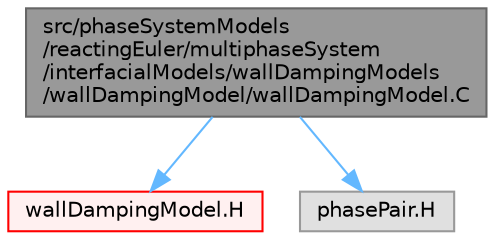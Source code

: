 digraph "src/phaseSystemModels/reactingEuler/multiphaseSystem/interfacialModels/wallDampingModels/wallDampingModel/wallDampingModel.C"
{
 // LATEX_PDF_SIZE
  bgcolor="transparent";
  edge [fontname=Helvetica,fontsize=10,labelfontname=Helvetica,labelfontsize=10];
  node [fontname=Helvetica,fontsize=10,shape=box,height=0.2,width=0.4];
  Node1 [id="Node000001",label="src/phaseSystemModels\l/reactingEuler/multiphaseSystem\l/interfacialModels/wallDampingModels\l/wallDampingModel/wallDampingModel.C",height=0.2,width=0.4,color="gray40", fillcolor="grey60", style="filled", fontcolor="black",tooltip=" "];
  Node1 -> Node2 [id="edge1_Node000001_Node000002",color="steelblue1",style="solid",tooltip=" "];
  Node2 [id="Node000002",label="wallDampingModel.H",height=0.2,width=0.4,color="red", fillcolor="#FFF0F0", style="filled",URL="$wallDampingModel_8H.html",tooltip=" "];
  Node1 -> Node381 [id="edge2_Node000001_Node000381",color="steelblue1",style="solid",tooltip=" "];
  Node381 [id="Node000381",label="phasePair.H",height=0.2,width=0.4,color="grey60", fillcolor="#E0E0E0", style="filled",tooltip=" "];
}
